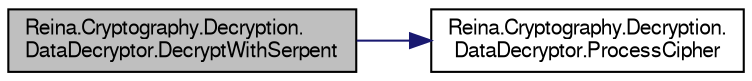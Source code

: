 digraph "Reina.Cryptography.Decryption.DataDecryptor.DecryptWithSerpent"
{
 // LATEX_PDF_SIZE
  edge [fontname="FreeSans",fontsize="10",labelfontname="FreeSans",labelfontsize="10"];
  node [fontname="FreeSans",fontsize="10",shape=record];
  rankdir="LR";
  Node1 [label="Reina.Cryptography.Decryption.\lDataDecryptor.DecryptWithSerpent",height=0.2,width=0.4,color="black", fillcolor="grey75", style="filled", fontcolor="black",tooltip="Decrypts the data using the Serpent algorithm in CBC mode with PKCS7 padding."];
  Node1 -> Node2 [color="midnightblue",fontsize="10",style="solid",fontname="FreeSans"];
  Node2 [label="Reina.Cryptography.Decryption.\lDataDecryptor.ProcessCipher",height=0.2,width=0.4,color="black", fillcolor="white", style="filled",URL="$class_reina_1_1_cryptography_1_1_decryption_1_1_data_decryptor.html#a7f059ba94892fac39942837709d811a9",tooltip="Processes the cipher operation (decryption) on the given input data."];
}
